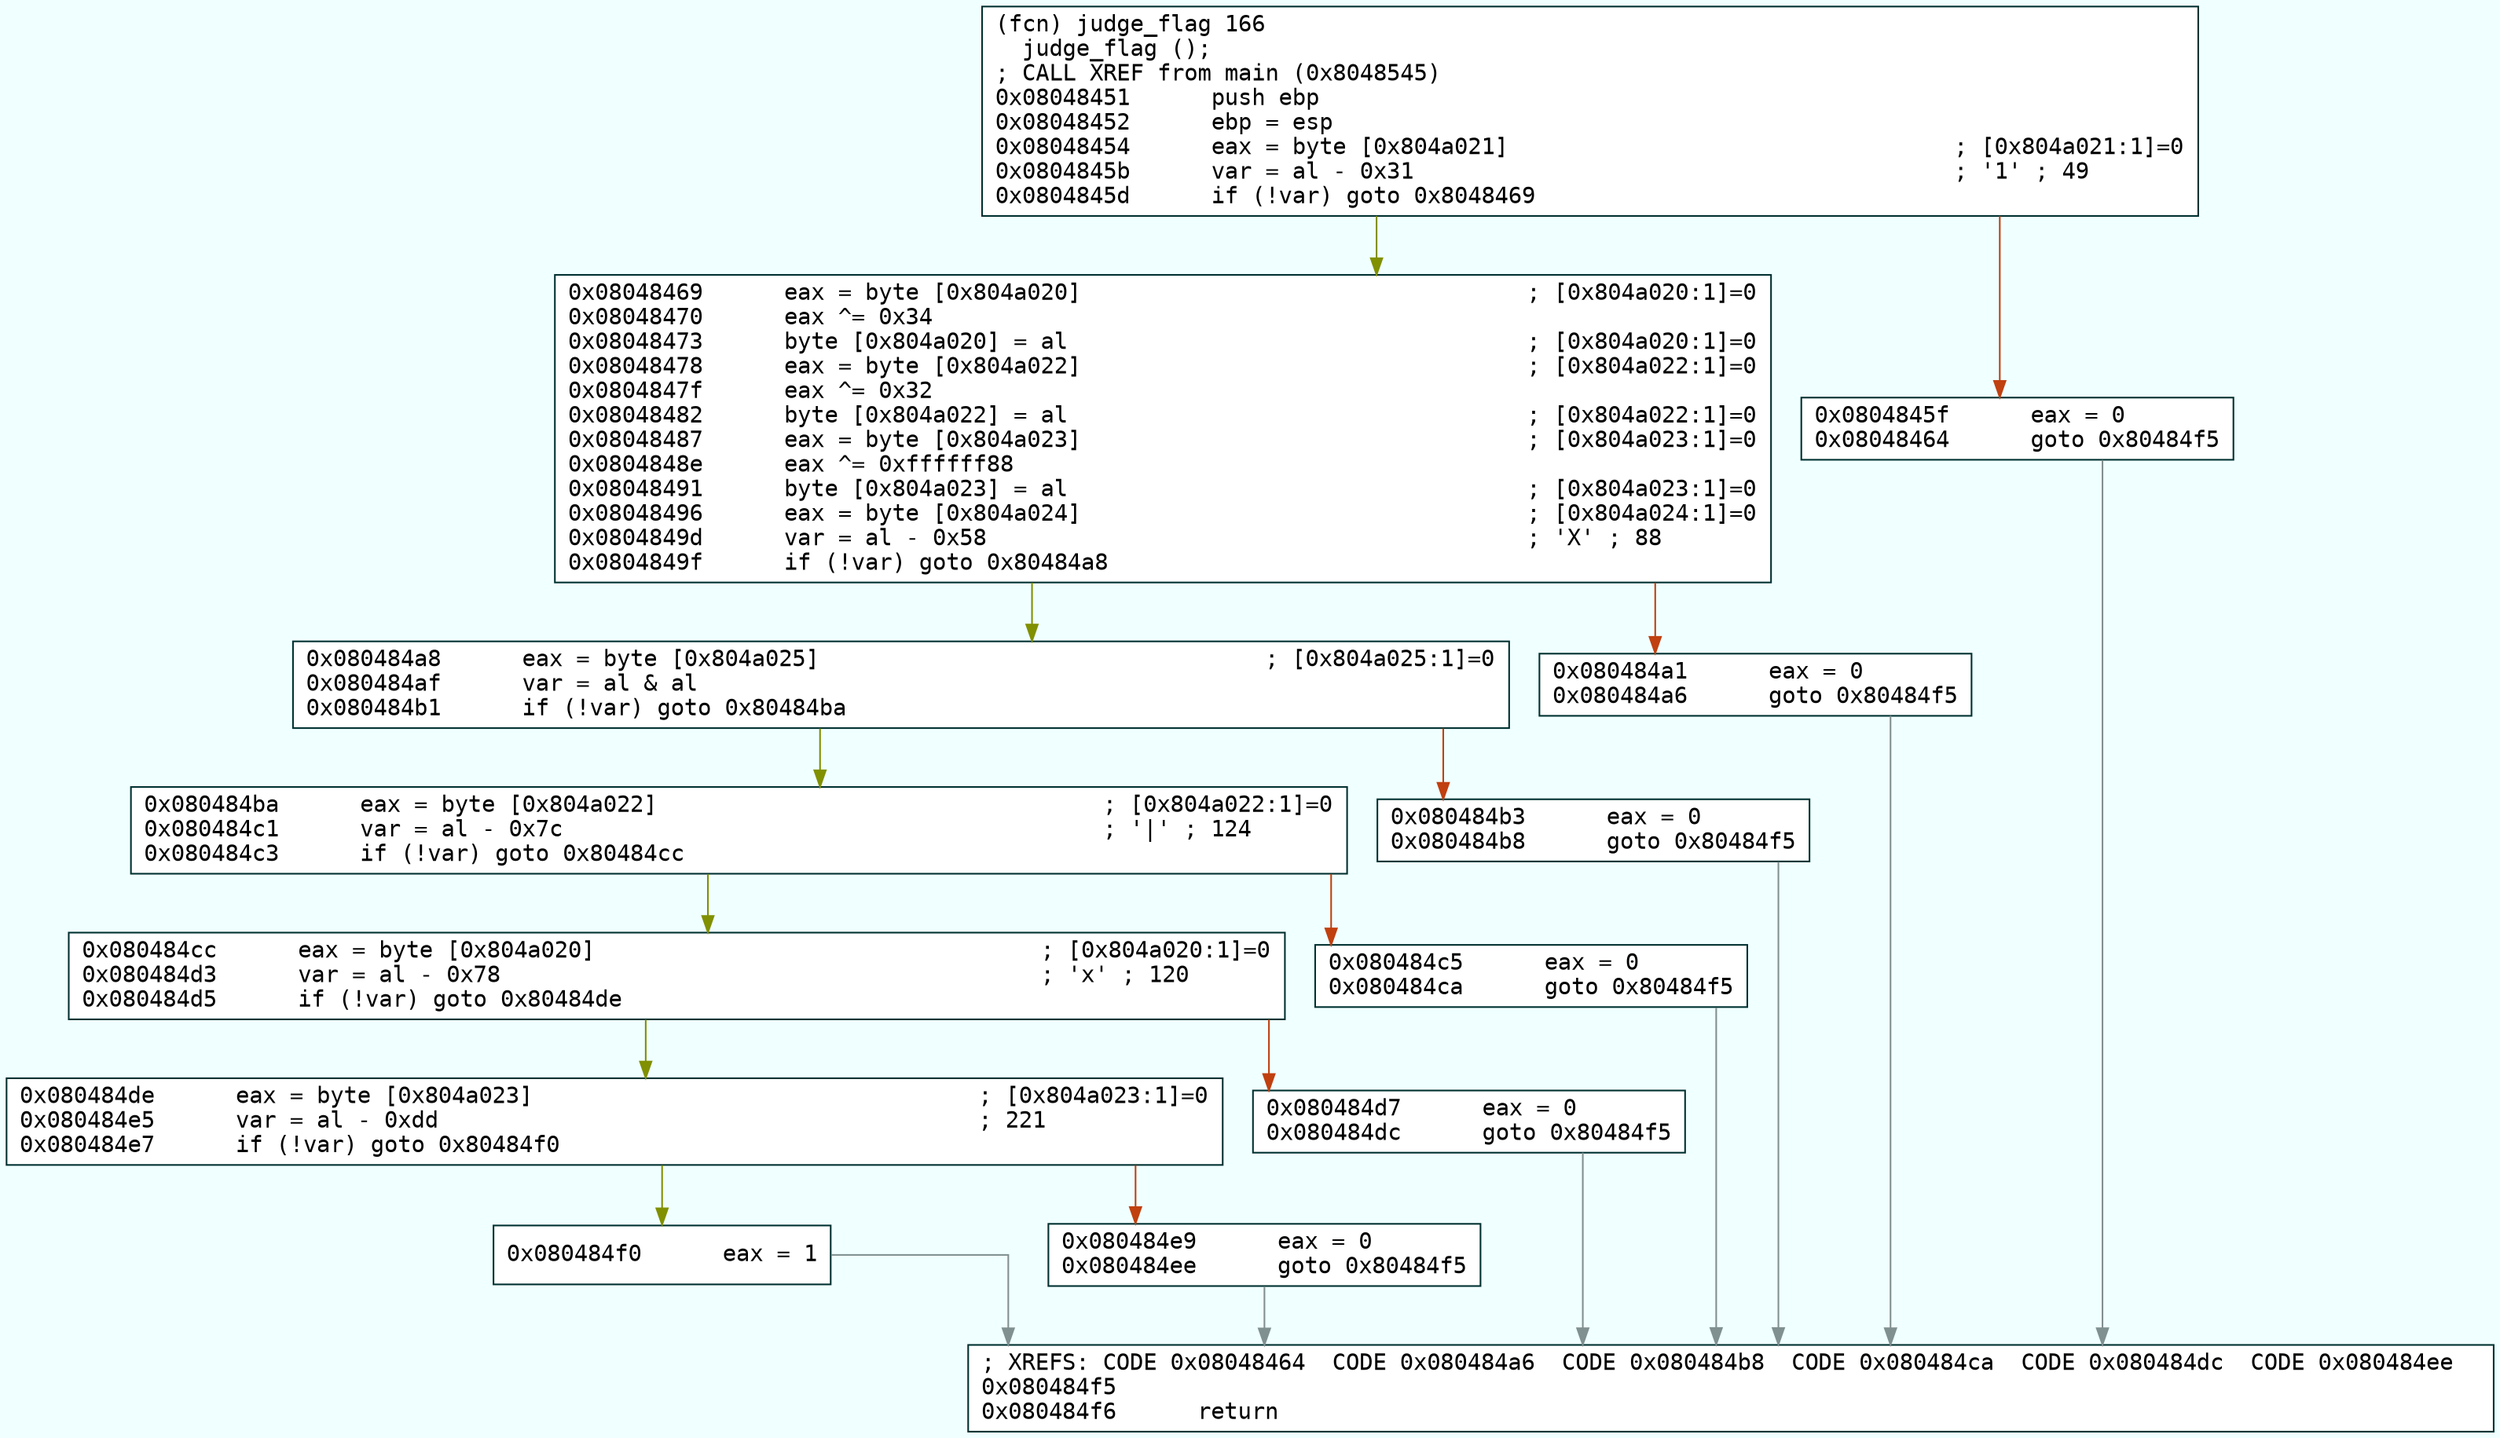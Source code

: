 digraph code {
	graph [bgcolor=azure fontsize=8 fontname="Courier" splines="ortho"];
	node [fillcolor=gray style=filled shape=box];
	edge [arrowhead="normal"];
	"0x08048451" -> "0x08048469" [color="#809000"];
	"0x08048451" -> "0x0804845f" [color="#c04010"];
	"0x08048451" [URL="judge_flag/0x08048451", fillcolor="white",color="#003030", fontname="Courier",label="(fcn) judge_flag 166\l  judge_flag ();\l; CALL XREF from main (0x8048545)\l0x08048451      push ebp\l0x08048452      ebp = esp\l0x08048454      eax = byte [0x804a021]                                 ; [0x804a021:1]=0\l0x0804845b      var = al - 0x31                                        ; '1' ; 49\l0x0804845d      if (!var) goto 0x8048469\l"]
	"0x0804845f" -> "0x080484f5" [color="#809090"];
	"0x0804845f" [URL="judge_flag/0x0804845f", fillcolor="white",color="#003030", fontname="Courier",label="0x0804845f      eax = 0\l0x08048464      goto 0x80484f5\l"]
	"0x08048469" -> "0x080484a8" [color="#809000"];
	"0x08048469" -> "0x080484a1" [color="#c04010"];
	"0x08048469" [URL="judge_flag/0x08048469", fillcolor="white",color="#003030", fontname="Courier",label="0x08048469      eax = byte [0x804a020]                                 ; [0x804a020:1]=0\l0x08048470      eax ^= 0x34\l0x08048473      byte [0x804a020] = al                                  ; [0x804a020:1]=0\l0x08048478      eax = byte [0x804a022]                                 ; [0x804a022:1]=0\l0x0804847f      eax ^= 0x32\l0x08048482      byte [0x804a022] = al                                  ; [0x804a022:1]=0\l0x08048487      eax = byte [0x804a023]                                 ; [0x804a023:1]=0\l0x0804848e      eax ^= 0xffffff88\l0x08048491      byte [0x804a023] = al                                  ; [0x804a023:1]=0\l0x08048496      eax = byte [0x804a024]                                 ; [0x804a024:1]=0\l0x0804849d      var = al - 0x58                                        ; 'X' ; 88\l0x0804849f      if (!var) goto 0x80484a8\l"]
	"0x080484a1" -> "0x080484f5" [color="#809090"];
	"0x080484a1" [URL="judge_flag/0x080484a1", fillcolor="white",color="#003030", fontname="Courier",label="0x080484a1      eax = 0\l0x080484a6      goto 0x80484f5\l"]
	"0x080484a8" -> "0x080484ba" [color="#809000"];
	"0x080484a8" -> "0x080484b3" [color="#c04010"];
	"0x080484a8" [URL="judge_flag/0x080484a8", fillcolor="white",color="#003030", fontname="Courier",label="0x080484a8      eax = byte [0x804a025]                                 ; [0x804a025:1]=0\l0x080484af      var = al & al\l0x080484b1      if (!var) goto 0x80484ba\l"]
	"0x080484b3" -> "0x080484f5" [color="#809090"];
	"0x080484b3" [URL="judge_flag/0x080484b3", fillcolor="white",color="#003030", fontname="Courier",label="0x080484b3      eax = 0\l0x080484b8      goto 0x80484f5\l"]
	"0x080484ba" -> "0x080484cc" [color="#809000"];
	"0x080484ba" -> "0x080484c5" [color="#c04010"];
	"0x080484ba" [URL="judge_flag/0x080484ba", fillcolor="white",color="#003030", fontname="Courier",label="0x080484ba      eax = byte [0x804a022]                                 ; [0x804a022:1]=0\l0x080484c1      var = al - 0x7c                                        ; '|' ; 124\l0x080484c3      if (!var) goto 0x80484cc\l"]
	"0x080484c5" -> "0x080484f5" [color="#809090"];
	"0x080484c5" [URL="judge_flag/0x080484c5", fillcolor="white",color="#003030", fontname="Courier",label="0x080484c5      eax = 0\l0x080484ca      goto 0x80484f5\l"]
	"0x080484cc" -> "0x080484de" [color="#809000"];
	"0x080484cc" -> "0x080484d7" [color="#c04010"];
	"0x080484cc" [URL="judge_flag/0x080484cc", fillcolor="white",color="#003030", fontname="Courier",label="0x080484cc      eax = byte [0x804a020]                                 ; [0x804a020:1]=0\l0x080484d3      var = al - 0x78                                        ; 'x' ; 120\l0x080484d5      if (!var) goto 0x80484de\l"]
	"0x080484d7" -> "0x080484f5" [color="#809090"];
	"0x080484d7" [URL="judge_flag/0x080484d7", fillcolor="white",color="#003030", fontname="Courier",label="0x080484d7      eax = 0\l0x080484dc      goto 0x80484f5\l"]
	"0x080484de" -> "0x080484f0" [color="#809000"];
	"0x080484de" -> "0x080484e9" [color="#c04010"];
	"0x080484de" [URL="judge_flag/0x080484de", fillcolor="white",color="#003030", fontname="Courier",label="0x080484de      eax = byte [0x804a023]                                 ; [0x804a023:1]=0\l0x080484e5      var = al - 0xdd                                        ; 221\l0x080484e7      if (!var) goto 0x80484f0\l"]
	"0x080484e9" -> "0x080484f5" [color="#809090"];
	"0x080484e9" [URL="judge_flag/0x080484e9", fillcolor="white",color="#003030", fontname="Courier",label="0x080484e9      eax = 0\l0x080484ee      goto 0x80484f5\l"]
	"0x080484f0" -> "0x080484f5" [color="#809090"];
	"0x080484f0" [URL="judge_flag/0x080484f0", fillcolor="white",color="#003030", fontname="Courier",label="0x080484f0      eax = 1\l"]
	"0x080484f5" [URL="judge_flag/0x080484f5", fillcolor="white",color="#003030", fontname="Courier",label="; XREFS: CODE 0x08048464  CODE 0x080484a6  CODE 0x080484b8  CODE 0x080484ca  CODE 0x080484dc  CODE 0x080484ee  \l0x080484f5          \l0x080484f6      return\l"]
}
